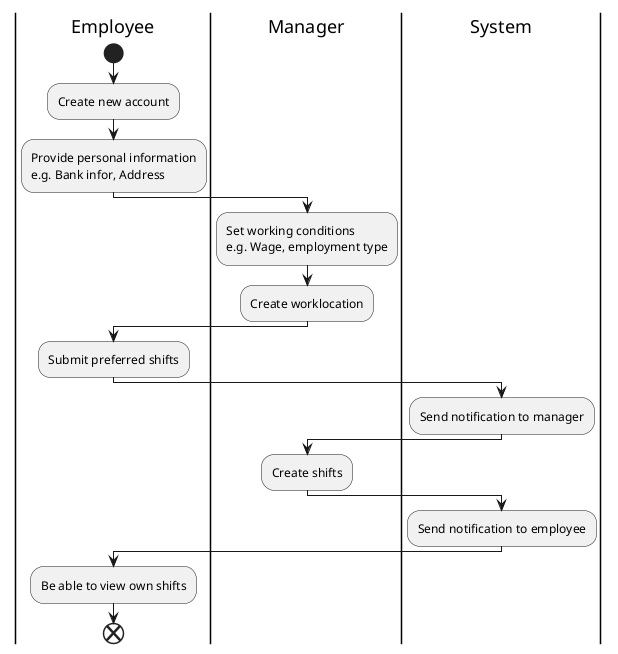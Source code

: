 @startuml

|Employee|
start
:Create new account;
:Provide personal information\ne.g. Bank infor, Address;

|Manager|
:Set working conditions\ne.g. Wage, employment type;
:Create worklocation;

|Employee|
:Submit preferred shifts;

|System|
:Send notification to manager;

|Manager|
:Create shifts;

|System|
:Send notification to employee;

|Employee|
:Be able to view own shifts;

end
@enduml
